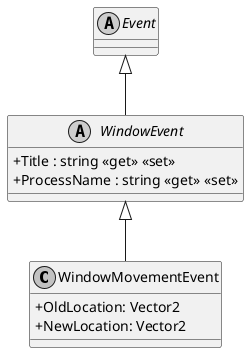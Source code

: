 @startuml
skinparam monochrome true
skinparam classAttributeIconSize 0

class WindowMovementEvent {
    + OldLocation: Vector2
    + NewLocation: Vector2
}
WindowEvent <|-- WindowMovementEvent

abstract class WindowEvent {
    + Title : string <<get>> <<set>>
    + ProcessName : string <<get>> <<set>>
}
abstract class Event
Event <|-- WindowEvent
@enduml
